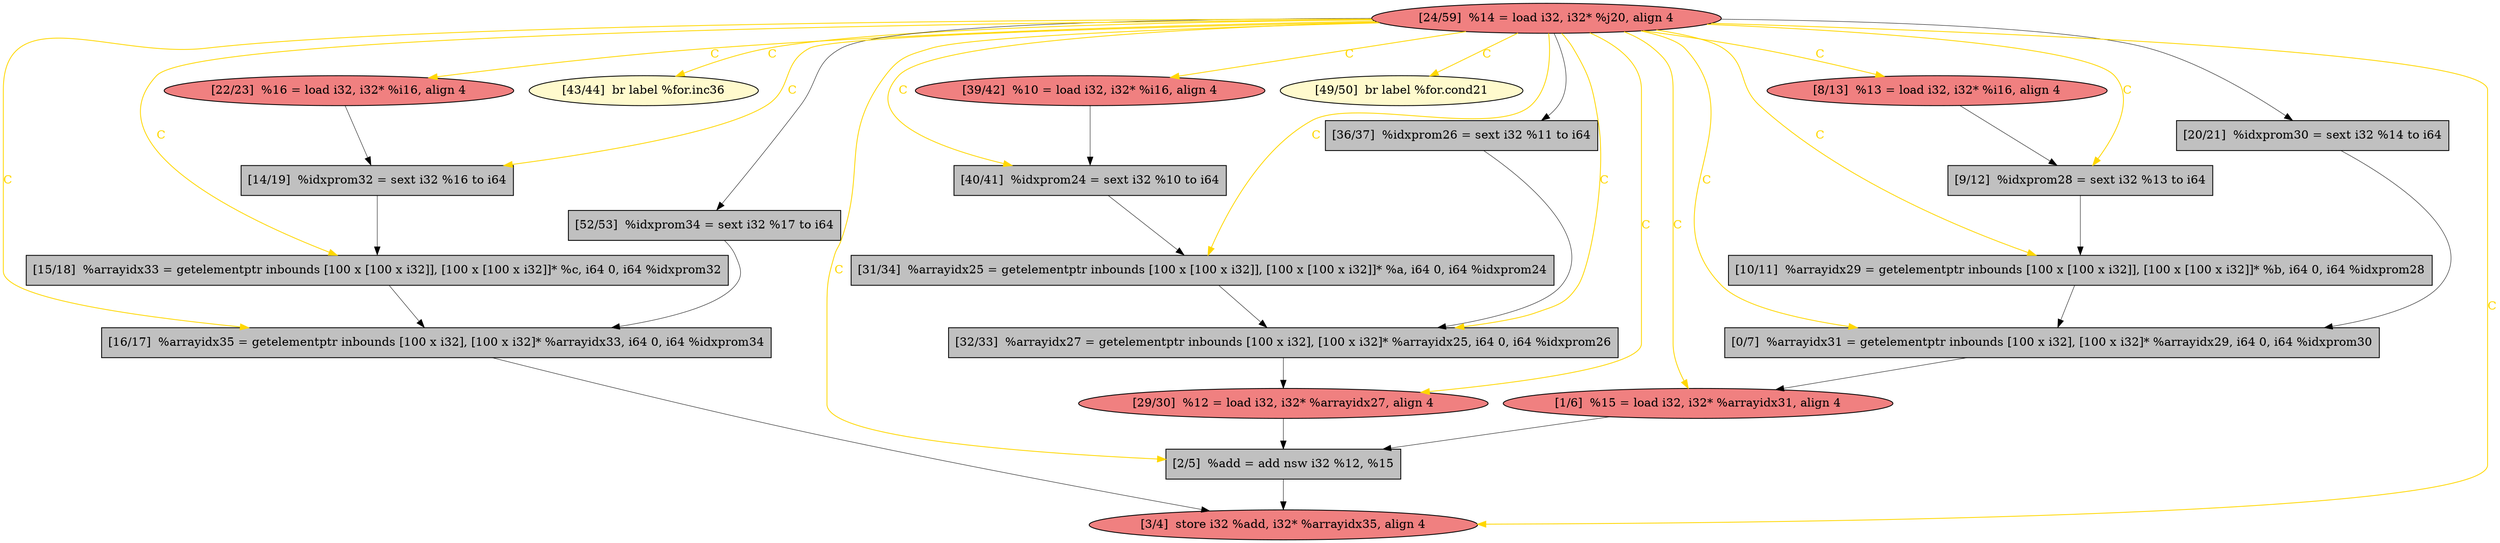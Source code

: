 
digraph G {


node1000 [fillcolor=grey,label="[20/21]  %idxprom30 = sext i32 %14 to i64",shape=rectangle,style=filled ]
node999 [fillcolor=lightcoral,label="[22/23]  %16 = load i32, i32* %i16, align 4",shape=ellipse,style=filled ]
node998 [fillcolor=lightcoral,label="[29/30]  %12 = load i32, i32* %arrayidx27, align 4",shape=ellipse,style=filled ]
node997 [fillcolor=lemonchiffon,label="[43/44]  br label %for.inc36",shape=ellipse,style=filled ]
node996 [fillcolor=grey,label="[32/33]  %arrayidx27 = getelementptr inbounds [100 x i32], [100 x i32]* %arrayidx25, i64 0, i64 %idxprom26",shape=rectangle,style=filled ]
node995 [fillcolor=grey,label="[52/53]  %idxprom34 = sext i32 %17 to i64",shape=rectangle,style=filled ]
node983 [fillcolor=lightcoral,label="[8/13]  %13 = load i32, i32* %i16, align 4",shape=ellipse,style=filled ]
node981 [fillcolor=grey,label="[15/18]  %arrayidx33 = getelementptr inbounds [100 x [100 x i32]], [100 x [100 x i32]]* %c, i64 0, i64 %idxprom32",shape=rectangle,style=filled ]
node984 [fillcolor=grey,label="[0/7]  %arrayidx31 = getelementptr inbounds [100 x i32], [100 x i32]* %arrayidx29, i64 0, i64 %idxprom30",shape=rectangle,style=filled ]
node985 [fillcolor=lemonchiffon,label="[49/50]  br label %for.cond21",shape=ellipse,style=filled ]
node987 [fillcolor=grey,label="[9/12]  %idxprom28 = sext i32 %13 to i64",shape=rectangle,style=filled ]
node986 [fillcolor=lightcoral,label="[1/6]  %15 = load i32, i32* %arrayidx31, align 4",shape=ellipse,style=filled ]
node988 [fillcolor=grey,label="[36/37]  %idxprom26 = sext i32 %11 to i64",shape=rectangle,style=filled ]
node989 [fillcolor=grey,label="[2/5]  %add = add nsw i32 %12, %15",shape=rectangle,style=filled ]
node979 [fillcolor=grey,label="[16/17]  %arrayidx35 = getelementptr inbounds [100 x i32], [100 x i32]* %arrayidx33, i64 0, i64 %idxprom34",shape=rectangle,style=filled ]
node990 [fillcolor=grey,label="[31/34]  %arrayidx25 = getelementptr inbounds [100 x [100 x i32]], [100 x [100 x i32]]* %a, i64 0, i64 %idxprom24",shape=rectangle,style=filled ]
node982 [fillcolor=grey,label="[14/19]  %idxprom32 = sext i32 %16 to i64",shape=rectangle,style=filled ]
node980 [fillcolor=lightcoral,label="[39/42]  %10 = load i32, i32* %i16, align 4",shape=ellipse,style=filled ]
node991 [fillcolor=grey,label="[10/11]  %arrayidx29 = getelementptr inbounds [100 x [100 x i32]], [100 x [100 x i32]]* %b, i64 0, i64 %idxprom28",shape=rectangle,style=filled ]
node994 [fillcolor=lightcoral,label="[24/59]  %14 = load i32, i32* %j20, align 4",shape=ellipse,style=filled ]
node992 [fillcolor=grey,label="[40/41]  %idxprom24 = sext i32 %10 to i64",shape=rectangle,style=filled ]
node993 [fillcolor=lightcoral,label="[3/4]  store i32 %add, i32* %arrayidx35, align 4",shape=ellipse,style=filled ]

node984->node986 [style=solid,color=black,label="",penwidth=0.5,fontcolor=black ]
node990->node996 [style=solid,color=black,label="",penwidth=0.5,fontcolor=black ]
node994->node992 [style=solid,color=gold,label="C",penwidth=1.0,fontcolor=gold ]
node994->node999 [style=solid,color=gold,label="C",penwidth=1.0,fontcolor=gold ]
node988->node996 [style=solid,color=black,label="",penwidth=0.5,fontcolor=black ]
node992->node990 [style=solid,color=black,label="",penwidth=0.5,fontcolor=black ]
node987->node991 [style=solid,color=black,label="",penwidth=0.5,fontcolor=black ]
node979->node993 [style=solid,color=black,label="",penwidth=0.5,fontcolor=black ]
node994->node986 [style=solid,color=gold,label="C",penwidth=1.0,fontcolor=gold ]
node995->node979 [style=solid,color=black,label="",penwidth=0.5,fontcolor=black ]
node994->node989 [style=solid,color=gold,label="C",penwidth=1.0,fontcolor=gold ]
node998->node989 [style=solid,color=black,label="",penwidth=0.5,fontcolor=black ]
node986->node989 [style=solid,color=black,label="",penwidth=0.5,fontcolor=black ]
node994->node979 [style=solid,color=gold,label="C",penwidth=1.0,fontcolor=gold ]
node994->node987 [style=solid,color=gold,label="C",penwidth=1.0,fontcolor=gold ]
node994->node981 [style=solid,color=gold,label="C",penwidth=1.0,fontcolor=gold ]
node980->node992 [style=solid,color=black,label="",penwidth=0.5,fontcolor=black ]
node994->node985 [style=solid,color=gold,label="C",penwidth=1.0,fontcolor=gold ]
node994->node993 [style=solid,color=gold,label="C",penwidth=1.0,fontcolor=gold ]
node1000->node984 [style=solid,color=black,label="",penwidth=0.5,fontcolor=black ]
node982->node981 [style=solid,color=black,label="",penwidth=0.5,fontcolor=black ]
node991->node984 [style=solid,color=black,label="",penwidth=0.5,fontcolor=black ]
node994->node995 [style=solid,color=black,label="",penwidth=0.5,fontcolor=black ]
node994->node984 [style=solid,color=gold,label="C",penwidth=1.0,fontcolor=gold ]
node989->node993 [style=solid,color=black,label="",penwidth=0.5,fontcolor=black ]
node994->node991 [style=solid,color=gold,label="C",penwidth=1.0,fontcolor=gold ]
node983->node987 [style=solid,color=black,label="",penwidth=0.5,fontcolor=black ]
node994->node997 [style=solid,color=gold,label="C",penwidth=1.0,fontcolor=gold ]
node994->node988 [style=solid,color=black,label="",penwidth=0.5,fontcolor=black ]
node994->node998 [style=solid,color=gold,label="C",penwidth=1.0,fontcolor=gold ]
node994->node1000 [style=solid,color=black,label="",penwidth=0.5,fontcolor=black ]
node996->node998 [style=solid,color=black,label="",penwidth=0.5,fontcolor=black ]
node981->node979 [style=solid,color=black,label="",penwidth=0.5,fontcolor=black ]
node994->node982 [style=solid,color=gold,label="C",penwidth=1.0,fontcolor=gold ]
node999->node982 [style=solid,color=black,label="",penwidth=0.5,fontcolor=black ]
node994->node980 [style=solid,color=gold,label="C",penwidth=1.0,fontcolor=gold ]
node994->node990 [style=solid,color=gold,label="C",penwidth=1.0,fontcolor=gold ]
node994->node996 [style=solid,color=gold,label="C",penwidth=1.0,fontcolor=gold ]
node994->node983 [style=solid,color=gold,label="C",penwidth=1.0,fontcolor=gold ]


}
